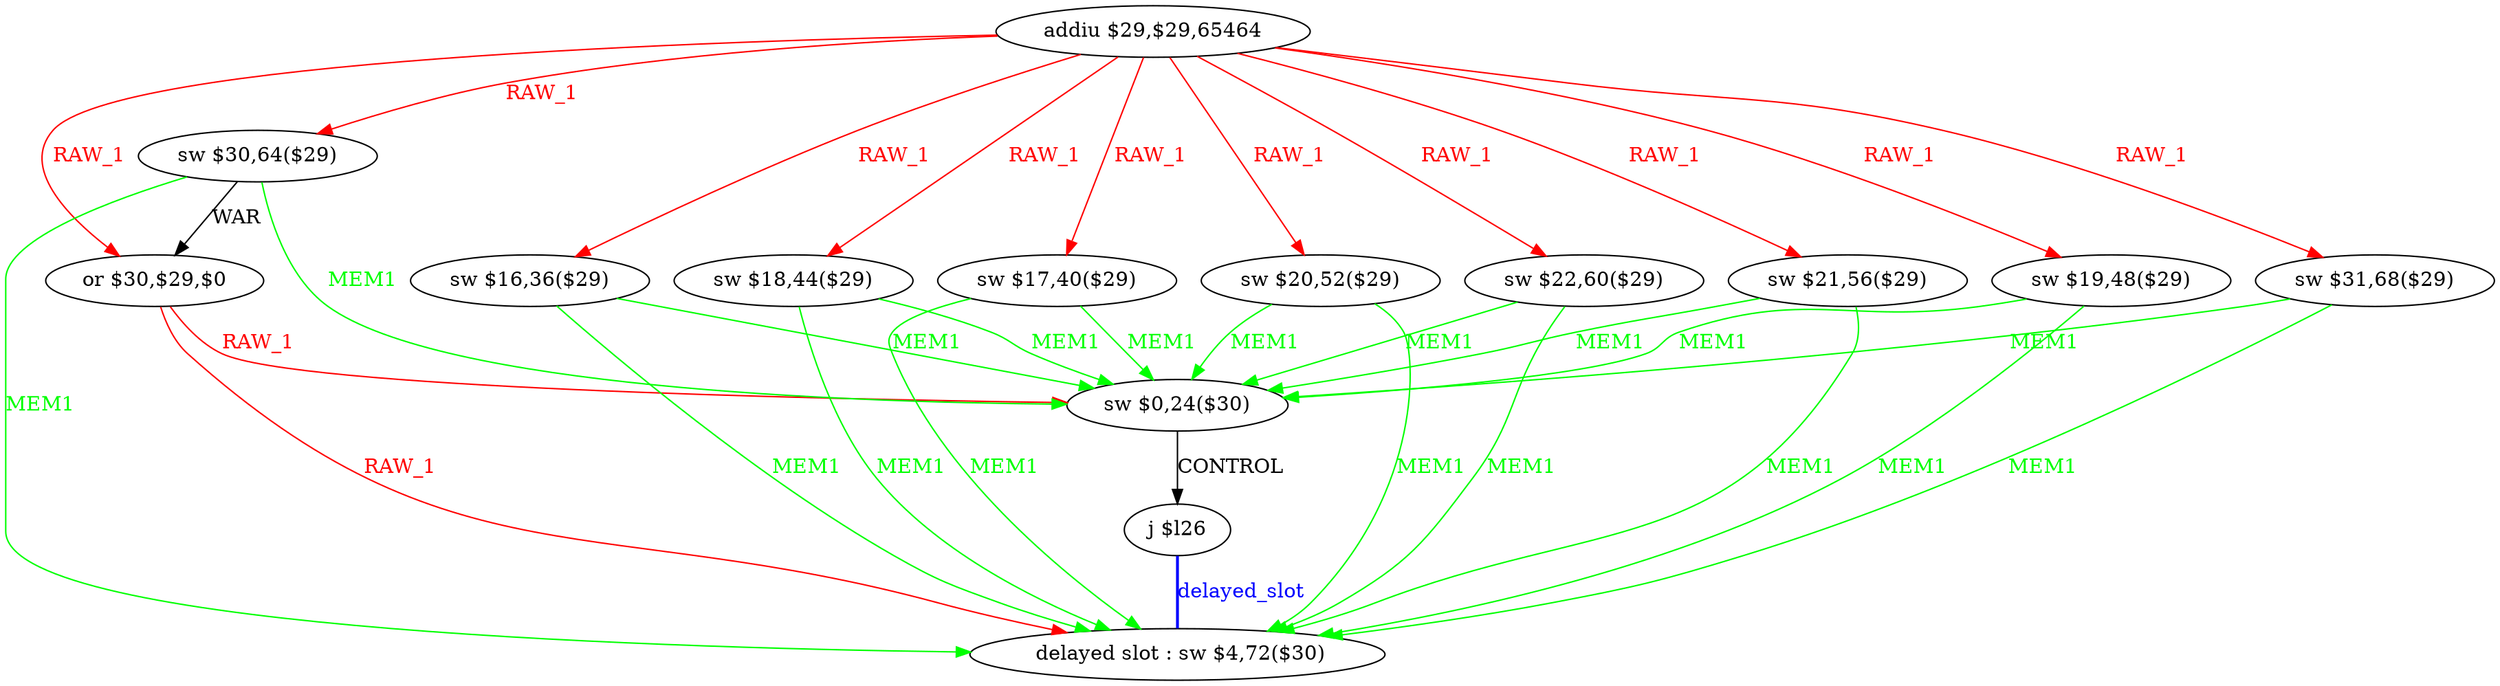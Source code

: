 digraph G1 {
node [shape = ellipse];
i13 [label = " delayed slot : sw $4,72($30)"] ;
i12 ->  i13 [style = bold, dir= none, fontcolor = blue, color = blue, label= "delayed_slot"];
i12 [label = "j $l26"] ;
i0 [label = "addiu $29,$29,65464"] ;
i0 ->  i10 [color = red, fontcolor = red, label= "RAW_1"];
i0 ->  i9 [color = red, fontcolor = red, label= "RAW_1"];
i0 ->  i8 [color = red, fontcolor = red, label= "RAW_1"];
i0 ->  i7 [color = red, fontcolor = red, label= "RAW_1"];
i0 ->  i6 [color = red, fontcolor = red, label= "RAW_1"];
i0 ->  i5 [color = red, fontcolor = red, label= "RAW_1"];
i0 ->  i4 [color = red, fontcolor = red, label= "RAW_1"];
i0 ->  i3 [color = red, fontcolor = red, label= "RAW_1"];
i0 ->  i2 [color = red, fontcolor = red, label= "RAW_1"];
i0 ->  i1 [color = red, fontcolor = red, label= "RAW_1"];
i10 [label = "or $30,$29,$0"] ;
i10 ->  i13 [color = red, fontcolor = red, label= "RAW_1"];
i10 ->  i11 [color = red, fontcolor = red, label= "RAW_1"];
i11 [label = "sw $0,24($30)"] ;
i11 ->  i12 [label= "CONTROL"];
i9 [label = "sw $16,36($29)"] ;
i9 ->  i13 [color = green, fontcolor = green, label= "MEM1"];
i9 ->  i11 [color = green, fontcolor = green, label= "MEM1"];
i8 [label = "sw $17,40($29)"] ;
i8 ->  i13 [color = green, fontcolor = green, label= "MEM1"];
i8 ->  i11 [color = green, fontcolor = green, label= "MEM1"];
i7 [label = "sw $18,44($29)"] ;
i7 ->  i13 [color = green, fontcolor = green, label= "MEM1"];
i7 ->  i11 [color = green, fontcolor = green, label= "MEM1"];
i6 [label = "sw $19,48($29)"] ;
i6 ->  i13 [color = green, fontcolor = green, label= "MEM1"];
i6 ->  i11 [color = green, fontcolor = green, label= "MEM1"];
i5 [label = "sw $20,52($29)"] ;
i5 ->  i13 [color = green, fontcolor = green, label= "MEM1"];
i5 ->  i11 [color = green, fontcolor = green, label= "MEM1"];
i4 [label = "sw $21,56($29)"] ;
i4 ->  i13 [color = green, fontcolor = green, label= "MEM1"];
i4 ->  i11 [color = green, fontcolor = green, label= "MEM1"];
i3 [label = "sw $22,60($29)"] ;
i3 ->  i13 [color = green, fontcolor = green, label= "MEM1"];
i3 ->  i11 [color = green, fontcolor = green, label= "MEM1"];
i2 [label = "sw $31,68($29)"] ;
i2 ->  i13 [color = green, fontcolor = green, label= "MEM1"];
i2 ->  i11 [color = green, fontcolor = green, label= "MEM1"];
i1 [label = "sw $30,64($29)"] ;
i1 ->  i13 [color = green, fontcolor = green, label= "MEM1"];
i1 ->  i11 [color = green, fontcolor = green, label= "MEM1"];
i1 ->  i10 [label= "WAR"];
}
